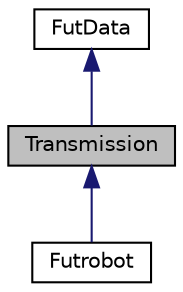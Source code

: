 digraph "Transmission"
{
  edge [fontname="Helvetica",fontsize="10",labelfontname="Helvetica",labelfontsize="10"];
  node [fontname="Helvetica",fontsize="10",shape=record];
  Node1 [label="Transmission",height=0.2,width=0.4,color="black", fillcolor="grey75", style="filled", fontcolor="black"];
  Node2 -> Node1 [dir="back",color="midnightblue",fontsize="10",style="solid"];
  Node2 [label="FutData",height=0.2,width=0.4,color="black", fillcolor="white", style="filled",URL="$classFutData.html"];
  Node1 -> Node3 [dir="back",color="midnightblue",fontsize="10",style="solid"];
  Node3 [label="Futrobot",height=0.2,width=0.4,color="black", fillcolor="white", style="filled",URL="$classFutrobot.html"];
}
